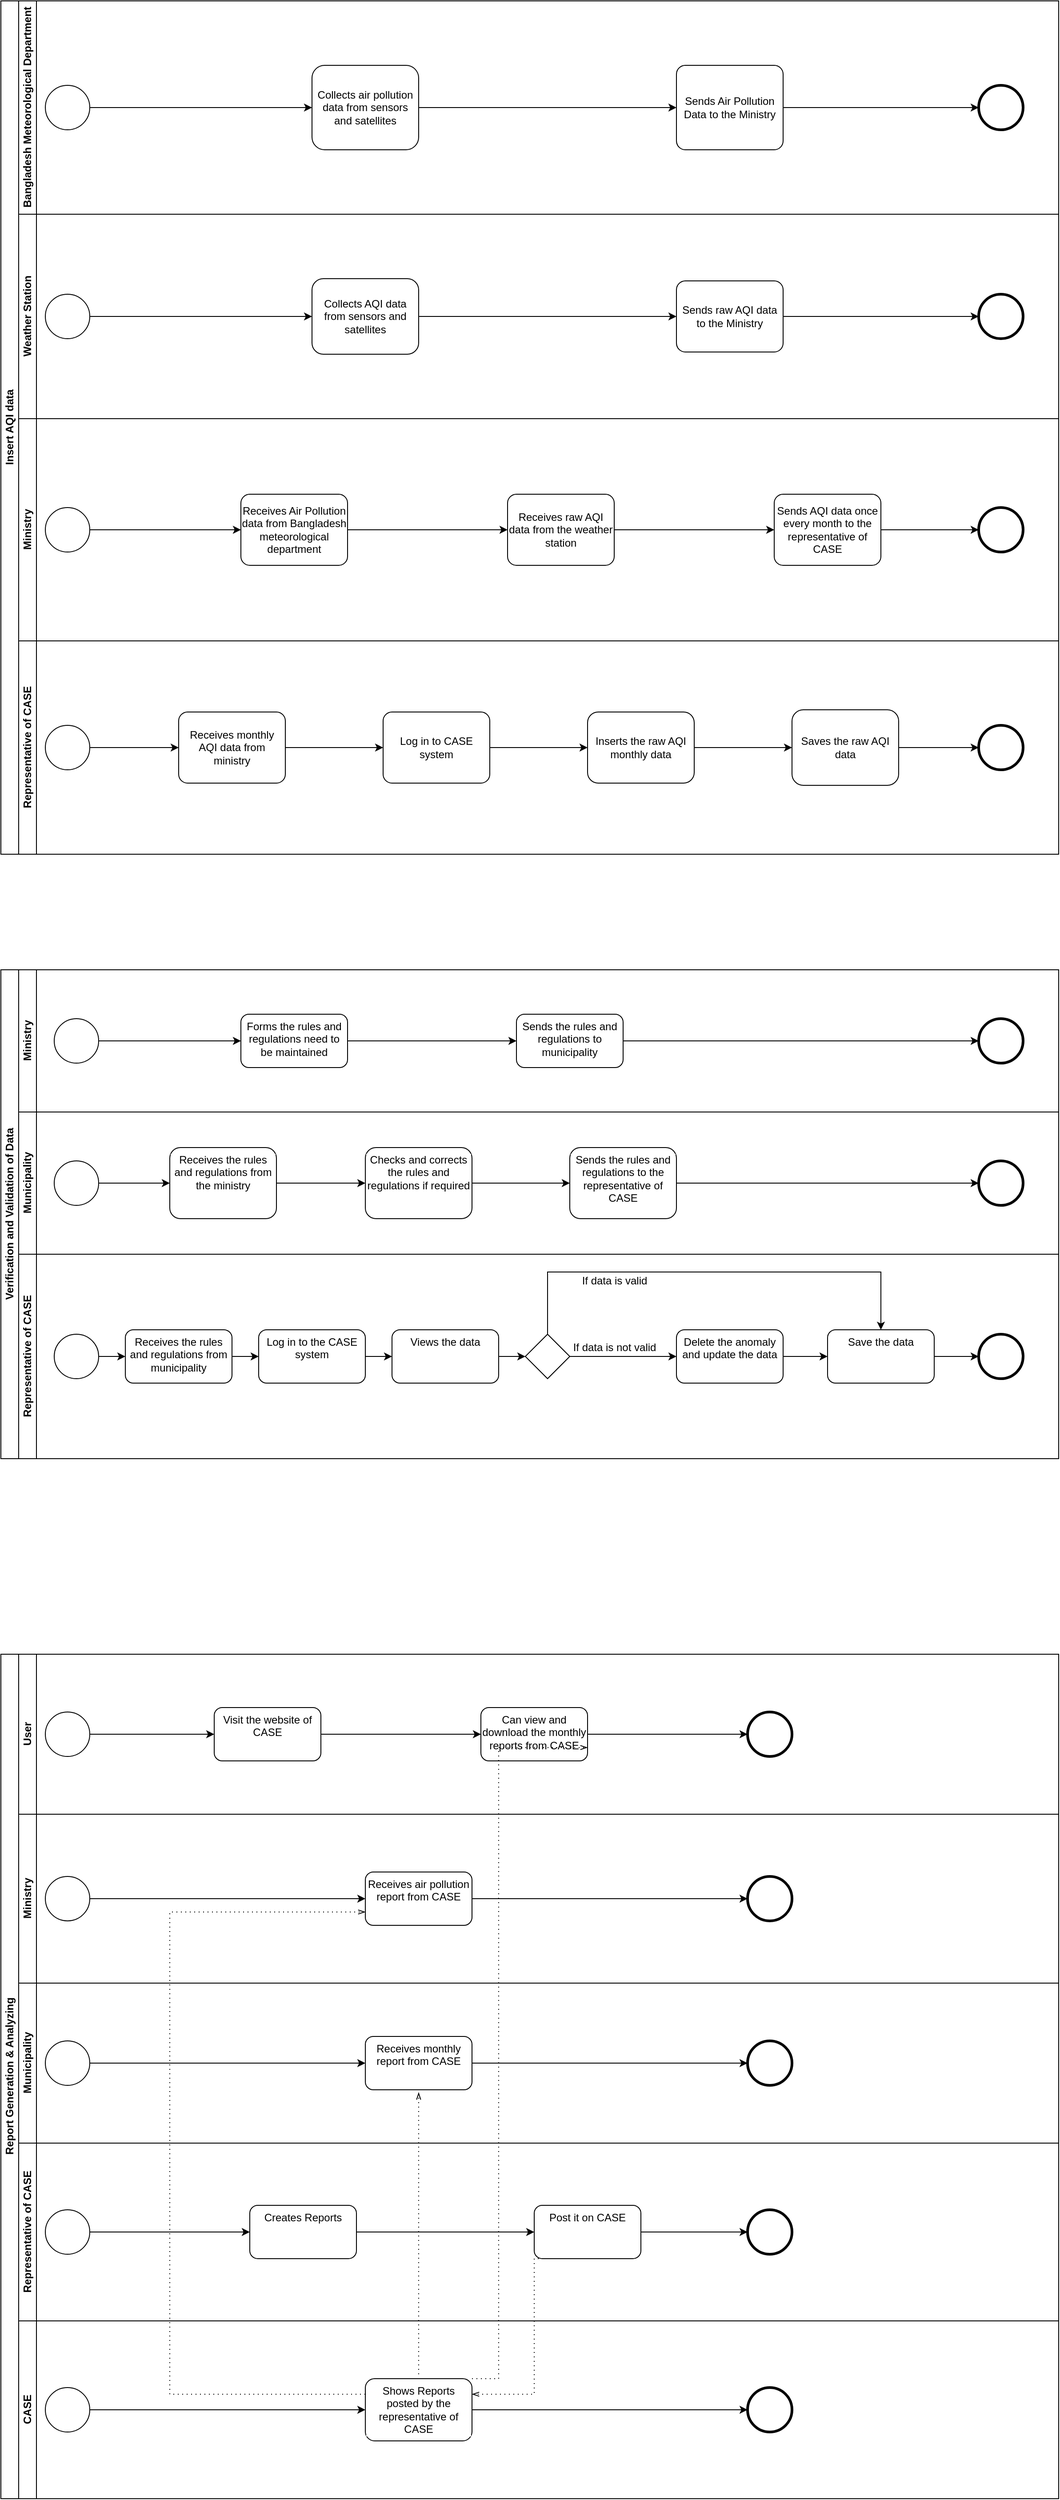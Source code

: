 <mxfile version="20.2.0" type="github">
  <diagram id="Bta4W7-dgrA3sp41XD7f" name="Page-1">
    <mxGraphModel dx="1221" dy="1772" grid="1" gridSize="10" guides="1" tooltips="1" connect="1" arrows="1" fold="1" page="1" pageScale="1" pageWidth="850" pageHeight="1100" math="0" shadow="0">
      <root>
        <mxCell id="0" />
        <mxCell id="1" parent="0" />
        <mxCell id="YjRkIidzmu9C3SZWxRxo-3" value="Insert AQI data&lt;br&gt;" style="swimlane;html=1;childLayout=stackLayout;resizeParent=1;resizeParentMax=0;horizontal=0;startSize=20;horizontalStack=0;" parent="1" vertex="1">
          <mxGeometry x="90" y="-1040" width="1190" height="960" as="geometry" />
        </mxCell>
        <mxCell id="YjRkIidzmu9C3SZWxRxo-14" value="Bangladesh Meteorological Department&lt;br&gt;" style="swimlane;html=1;startSize=20;horizontal=0;" parent="YjRkIidzmu9C3SZWxRxo-3" vertex="1">
          <mxGeometry x="20" width="1170" height="240" as="geometry" />
        </mxCell>
        <mxCell id="YZFd6w_Mn8chgRQiEdNk-71" value="" style="edgeStyle=orthogonalEdgeStyle;rounded=0;orthogonalLoop=1;jettySize=auto;html=1;" edge="1" parent="YjRkIidzmu9C3SZWxRxo-14" source="YjRkIidzmu9C3SZWxRxo-16" target="YZFd6w_Mn8chgRQiEdNk-70">
          <mxGeometry relative="1" as="geometry" />
        </mxCell>
        <mxCell id="YjRkIidzmu9C3SZWxRxo-16" value="" style="points=[[0.145,0.145,0],[0.5,0,0],[0.855,0.145,0],[1,0.5,0],[0.855,0.855,0],[0.5,1,0],[0.145,0.855,0],[0,0.5,0]];shape=mxgraph.bpmn.event;html=1;verticalLabelPosition=bottom;labelBackgroundColor=#ffffff;verticalAlign=top;align=center;perimeter=ellipsePerimeter;outlineConnect=0;aspect=fixed;outline=standard;symbol=general;" parent="YjRkIidzmu9C3SZWxRxo-14" vertex="1">
          <mxGeometry x="30" y="95" width="50" height="50" as="geometry" />
        </mxCell>
        <mxCell id="YjRkIidzmu9C3SZWxRxo-43" value="" style="edgeStyle=orthogonalEdgeStyle;rounded=0;orthogonalLoop=1;jettySize=auto;html=1;" parent="YjRkIidzmu9C3SZWxRxo-14" source="YjRkIidzmu9C3SZWxRxo-21" target="YjRkIidzmu9C3SZWxRxo-38" edge="1">
          <mxGeometry relative="1" as="geometry" />
        </mxCell>
        <mxCell id="YjRkIidzmu9C3SZWxRxo-21" value="Sends Air Pollution Data to the Ministry" style="points=[[0.25,0,0],[0.5,0,0],[0.75,0,0],[1,0.25,0],[1,0.5,0],[1,0.75,0],[0.75,1,0],[0.5,1,0],[0.25,1,0],[0,0.75,0],[0,0.5,0],[0,0.25,0]];shape=mxgraph.bpmn.task;whiteSpace=wrap;rectStyle=rounded;size=10;taskMarker=abstract;" parent="YjRkIidzmu9C3SZWxRxo-14" vertex="1">
          <mxGeometry x="740" y="72.5" width="120" height="95" as="geometry" />
        </mxCell>
        <mxCell id="YjRkIidzmu9C3SZWxRxo-38" value="" style="points=[[0.145,0.145,0],[0.5,0,0],[0.855,0.145,0],[1,0.5,0],[0.855,0.855,0],[0.5,1,0],[0.145,0.855,0],[0,0.5,0]];shape=mxgraph.bpmn.event;html=1;verticalLabelPosition=bottom;labelBackgroundColor=#ffffff;verticalAlign=top;align=center;perimeter=ellipsePerimeter;outlineConnect=0;aspect=fixed;outline=end;symbol=terminate2;" parent="YjRkIidzmu9C3SZWxRxo-14" vertex="1">
          <mxGeometry x="1080" y="95" width="50" height="50" as="geometry" />
        </mxCell>
        <mxCell id="YZFd6w_Mn8chgRQiEdNk-72" value="" style="edgeStyle=orthogonalEdgeStyle;rounded=0;orthogonalLoop=1;jettySize=auto;html=1;" edge="1" parent="YjRkIidzmu9C3SZWxRxo-14" source="YZFd6w_Mn8chgRQiEdNk-70" target="YjRkIidzmu9C3SZWxRxo-21">
          <mxGeometry relative="1" as="geometry" />
        </mxCell>
        <mxCell id="YZFd6w_Mn8chgRQiEdNk-70" value="Collects air pollution data from sensors and satellites" style="rounded=1;whiteSpace=wrap;html=1;" vertex="1" parent="YjRkIidzmu9C3SZWxRxo-14">
          <mxGeometry x="330" y="72.5" width="120" height="95" as="geometry" />
        </mxCell>
        <mxCell id="YjRkIidzmu9C3SZWxRxo-4" value="Weather Station" style="swimlane;html=1;startSize=20;horizontal=0;" parent="YjRkIidzmu9C3SZWxRxo-3" vertex="1">
          <mxGeometry x="20" y="240" width="1170" height="230" as="geometry" />
        </mxCell>
        <mxCell id="YZFd6w_Mn8chgRQiEdNk-75" value="" style="edgeStyle=orthogonalEdgeStyle;rounded=0;orthogonalLoop=1;jettySize=auto;html=1;" edge="1" parent="YjRkIidzmu9C3SZWxRxo-4" source="YjRkIidzmu9C3SZWxRxo-17" target="YZFd6w_Mn8chgRQiEdNk-73">
          <mxGeometry relative="1" as="geometry" />
        </mxCell>
        <mxCell id="YjRkIidzmu9C3SZWxRxo-17" value="" style="points=[[0.145,0.145,0],[0.5,0,0],[0.855,0.145,0],[1,0.5,0],[0.855,0.855,0],[0.5,1,0],[0.145,0.855,0],[0,0.5,0]];shape=mxgraph.bpmn.event;html=1;verticalLabelPosition=bottom;labelBackgroundColor=#ffffff;verticalAlign=top;align=center;perimeter=ellipsePerimeter;outlineConnect=0;aspect=fixed;outline=standard;symbol=general;" parent="YjRkIidzmu9C3SZWxRxo-4" vertex="1">
          <mxGeometry x="30" y="90" width="50" height="50" as="geometry" />
        </mxCell>
        <mxCell id="YjRkIidzmu9C3SZWxRxo-44" value="" style="edgeStyle=orthogonalEdgeStyle;rounded=0;orthogonalLoop=1;jettySize=auto;html=1;" parent="YjRkIidzmu9C3SZWxRxo-4" source="YjRkIidzmu9C3SZWxRxo-20" target="YjRkIidzmu9C3SZWxRxo-37" edge="1">
          <mxGeometry relative="1" as="geometry" />
        </mxCell>
        <mxCell id="YjRkIidzmu9C3SZWxRxo-20" value="Sends raw AQI data to the Ministry" style="points=[[0.25,0,0],[0.5,0,0],[0.75,0,0],[1,0.25,0],[1,0.5,0],[1,0.75,0],[0.75,1,0],[0.5,1,0],[0.25,1,0],[0,0.75,0],[0,0.5,0],[0,0.25,0]];shape=mxgraph.bpmn.task;whiteSpace=wrap;rectStyle=rounded;size=10;taskMarker=abstract;" parent="YjRkIidzmu9C3SZWxRxo-4" vertex="1">
          <mxGeometry x="740" y="75" width="120" height="80" as="geometry" />
        </mxCell>
        <mxCell id="YjRkIidzmu9C3SZWxRxo-37" value="" style="points=[[0.145,0.145,0],[0.5,0,0],[0.855,0.145,0],[1,0.5,0],[0.855,0.855,0],[0.5,1,0],[0.145,0.855,0],[0,0.5,0]];shape=mxgraph.bpmn.event;html=1;verticalLabelPosition=bottom;labelBackgroundColor=#ffffff;verticalAlign=top;align=center;perimeter=ellipsePerimeter;outlineConnect=0;aspect=fixed;outline=end;symbol=terminate2;" parent="YjRkIidzmu9C3SZWxRxo-4" vertex="1">
          <mxGeometry x="1080" y="90" width="50" height="50" as="geometry" />
        </mxCell>
        <mxCell id="YZFd6w_Mn8chgRQiEdNk-74" value="" style="edgeStyle=orthogonalEdgeStyle;rounded=0;orthogonalLoop=1;jettySize=auto;html=1;" edge="1" parent="YjRkIidzmu9C3SZWxRxo-4" source="YZFd6w_Mn8chgRQiEdNk-73" target="YjRkIidzmu9C3SZWxRxo-20">
          <mxGeometry relative="1" as="geometry" />
        </mxCell>
        <mxCell id="YZFd6w_Mn8chgRQiEdNk-73" value="Collects AQI data from sensors and satellites" style="rounded=1;whiteSpace=wrap;html=1;" vertex="1" parent="YjRkIidzmu9C3SZWxRxo-4">
          <mxGeometry x="330" y="72.5" width="120" height="85" as="geometry" />
        </mxCell>
        <mxCell id="YjRkIidzmu9C3SZWxRxo-5" value="Ministry" style="swimlane;html=1;startSize=20;horizontal=0;" parent="YjRkIidzmu9C3SZWxRxo-3" vertex="1">
          <mxGeometry x="20" y="470" width="1170" height="250" as="geometry" />
        </mxCell>
        <mxCell id="YjRkIidzmu9C3SZWxRxo-30" value="" style="edgeStyle=orthogonalEdgeStyle;rounded=0;orthogonalLoop=1;jettySize=auto;html=1;" parent="YjRkIidzmu9C3SZWxRxo-5" source="YjRkIidzmu9C3SZWxRxo-18" target="YjRkIidzmu9C3SZWxRxo-22" edge="1">
          <mxGeometry relative="1" as="geometry" />
        </mxCell>
        <mxCell id="YjRkIidzmu9C3SZWxRxo-18" value="" style="points=[[0.145,0.145,0],[0.5,0,0],[0.855,0.145,0],[1,0.5,0],[0.855,0.855,0],[0.5,1,0],[0.145,0.855,0],[0,0.5,0]];shape=mxgraph.bpmn.event;html=1;verticalLabelPosition=bottom;labelBackgroundColor=#ffffff;verticalAlign=top;align=center;perimeter=ellipsePerimeter;outlineConnect=0;aspect=fixed;outline=standard;symbol=general;" parent="YjRkIidzmu9C3SZWxRxo-5" vertex="1">
          <mxGeometry x="30" y="100" width="50" height="50" as="geometry" />
        </mxCell>
        <mxCell id="YjRkIidzmu9C3SZWxRxo-28" value="" style="edgeStyle=orthogonalEdgeStyle;rounded=0;orthogonalLoop=1;jettySize=auto;html=1;" parent="YjRkIidzmu9C3SZWxRxo-5" source="YjRkIidzmu9C3SZWxRxo-22" target="YjRkIidzmu9C3SZWxRxo-23" edge="1">
          <mxGeometry relative="1" as="geometry" />
        </mxCell>
        <mxCell id="YjRkIidzmu9C3SZWxRxo-22" value="Receives Air Pollution data from Bangladesh meteorological department" style="points=[[0.25,0,0],[0.5,0,0],[0.75,0,0],[1,0.25,0],[1,0.5,0],[1,0.75,0],[0.75,1,0],[0.5,1,0],[0.25,1,0],[0,0.75,0],[0,0.5,0],[0,0.25,0]];shape=mxgraph.bpmn.task;whiteSpace=wrap;rectStyle=rounded;size=10;taskMarker=abstract;" parent="YjRkIidzmu9C3SZWxRxo-5" vertex="1">
          <mxGeometry x="250" y="85" width="120" height="80" as="geometry" />
        </mxCell>
        <mxCell id="YjRkIidzmu9C3SZWxRxo-29" value="" style="edgeStyle=orthogonalEdgeStyle;rounded=0;orthogonalLoop=1;jettySize=auto;html=1;" parent="YjRkIidzmu9C3SZWxRxo-5" source="YjRkIidzmu9C3SZWxRxo-23" target="YjRkIidzmu9C3SZWxRxo-24" edge="1">
          <mxGeometry relative="1" as="geometry" />
        </mxCell>
        <mxCell id="YjRkIidzmu9C3SZWxRxo-23" value="Receives raw AQI data from the weather station" style="points=[[0.25,0,0],[0.5,0,0],[0.75,0,0],[1,0.25,0],[1,0.5,0],[1,0.75,0],[0.75,1,0],[0.5,1,0],[0.25,1,0],[0,0.75,0],[0,0.5,0],[0,0.25,0]];shape=mxgraph.bpmn.task;whiteSpace=wrap;rectStyle=rounded;size=10;taskMarker=abstract;" parent="YjRkIidzmu9C3SZWxRxo-5" vertex="1">
          <mxGeometry x="550" y="85" width="120" height="80" as="geometry" />
        </mxCell>
        <mxCell id="YjRkIidzmu9C3SZWxRxo-45" value="" style="edgeStyle=orthogonalEdgeStyle;rounded=0;orthogonalLoop=1;jettySize=auto;html=1;" parent="YjRkIidzmu9C3SZWxRxo-5" source="YjRkIidzmu9C3SZWxRxo-24" target="YjRkIidzmu9C3SZWxRxo-36" edge="1">
          <mxGeometry relative="1" as="geometry" />
        </mxCell>
        <mxCell id="YjRkIidzmu9C3SZWxRxo-24" value="Sends AQI data once every month to the representative of CASE" style="points=[[0.25,0,0],[0.5,0,0],[0.75,0,0],[1,0.25,0],[1,0.5,0],[1,0.75,0],[0.75,1,0],[0.5,1,0],[0.25,1,0],[0,0.75,0],[0,0.5,0],[0,0.25,0]];shape=mxgraph.bpmn.task;whiteSpace=wrap;rectStyle=rounded;size=10;taskMarker=abstract;" parent="YjRkIidzmu9C3SZWxRxo-5" vertex="1">
          <mxGeometry x="850" y="85" width="120" height="80" as="geometry" />
        </mxCell>
        <mxCell id="YjRkIidzmu9C3SZWxRxo-36" value="" style="points=[[0.145,0.145,0],[0.5,0,0],[0.855,0.145,0],[1,0.5,0],[0.855,0.855,0],[0.5,1,0],[0.145,0.855,0],[0,0.5,0]];shape=mxgraph.bpmn.event;html=1;verticalLabelPosition=bottom;labelBackgroundColor=#ffffff;verticalAlign=top;align=center;perimeter=ellipsePerimeter;outlineConnect=0;aspect=fixed;outline=end;symbol=terminate2;" parent="YjRkIidzmu9C3SZWxRxo-5" vertex="1">
          <mxGeometry x="1080" y="100" width="50" height="50" as="geometry" />
        </mxCell>
        <mxCell id="YjRkIidzmu9C3SZWxRxo-6" value="Representative of CASE" style="swimlane;html=1;startSize=20;horizontal=0;" parent="YjRkIidzmu9C3SZWxRxo-3" vertex="1">
          <mxGeometry x="20" y="720" width="1170" height="240" as="geometry">
            <mxRectangle x="20" y="240" width="460" height="30" as="alternateBounds" />
          </mxGeometry>
        </mxCell>
        <mxCell id="YjRkIidzmu9C3SZWxRxo-31" value="" style="edgeStyle=orthogonalEdgeStyle;rounded=0;orthogonalLoop=1;jettySize=auto;html=1;" parent="YjRkIidzmu9C3SZWxRxo-6" source="YjRkIidzmu9C3SZWxRxo-19" target="YjRkIidzmu9C3SZWxRxo-25" edge="1">
          <mxGeometry relative="1" as="geometry" />
        </mxCell>
        <mxCell id="YjRkIidzmu9C3SZWxRxo-19" value="" style="points=[[0.145,0.145,0],[0.5,0,0],[0.855,0.145,0],[1,0.5,0],[0.855,0.855,0],[0.5,1,0],[0.145,0.855,0],[0,0.5,0]];shape=mxgraph.bpmn.event;html=1;verticalLabelPosition=bottom;labelBackgroundColor=#ffffff;verticalAlign=top;align=center;perimeter=ellipsePerimeter;outlineConnect=0;aspect=fixed;outline=standard;symbol=general;" parent="YjRkIidzmu9C3SZWxRxo-6" vertex="1">
          <mxGeometry x="30" y="95" width="50" height="50" as="geometry" />
        </mxCell>
        <mxCell id="YjRkIidzmu9C3SZWxRxo-25" value="Receives monthly AQI data from ministry" style="points=[[0.25,0,0],[0.5,0,0],[0.75,0,0],[1,0.25,0],[1,0.5,0],[1,0.75,0],[0.75,1,0],[0.5,1,0],[0.25,1,0],[0,0.75,0],[0,0.5,0],[0,0.25,0]];shape=mxgraph.bpmn.task;whiteSpace=wrap;rectStyle=rounded;size=10;taskMarker=abstract;" parent="YjRkIidzmu9C3SZWxRxo-6" vertex="1">
          <mxGeometry x="180" y="80" width="120" height="80" as="geometry" />
        </mxCell>
        <mxCell id="YjRkIidzmu9C3SZWxRxo-34" value="" style="points=[[0.145,0.145,0],[0.5,0,0],[0.855,0.145,0],[1,0.5,0],[0.855,0.855,0],[0.5,1,0],[0.145,0.855,0],[0,0.5,0]];shape=mxgraph.bpmn.event;html=1;verticalLabelPosition=bottom;labelBackgroundColor=#ffffff;verticalAlign=top;align=center;perimeter=ellipsePerimeter;outlineConnect=0;aspect=fixed;outline=end;symbol=terminate2;" parent="YjRkIidzmu9C3SZWxRxo-6" vertex="1">
          <mxGeometry x="1080" y="95" width="50" height="50" as="geometry" />
        </mxCell>
        <mxCell id="YZFd6w_Mn8chgRQiEdNk-8" value="" style="edgeStyle=orthogonalEdgeStyle;rounded=0;orthogonalLoop=1;jettySize=auto;html=1;" edge="1" parent="YjRkIidzmu9C3SZWxRxo-6" source="YjRkIidzmu9C3SZWxRxo-26" target="YZFd6w_Mn8chgRQiEdNk-7">
          <mxGeometry relative="1" as="geometry" />
        </mxCell>
        <mxCell id="YjRkIidzmu9C3SZWxRxo-26" value="Log in to CASE system" style="points=[[0.25,0,0],[0.5,0,0],[0.75,0,0],[1,0.25,0],[1,0.5,0],[1,0.75,0],[0.75,1,0],[0.5,1,0],[0.25,1,0],[0,0.75,0],[0,0.5,0],[0,0.25,0]];shape=mxgraph.bpmn.task;whiteSpace=wrap;rectStyle=rounded;size=10;taskMarker=abstract;" parent="YjRkIidzmu9C3SZWxRxo-6" vertex="1">
          <mxGeometry x="410" y="80" width="120" height="80" as="geometry" />
        </mxCell>
        <mxCell id="YjRkIidzmu9C3SZWxRxo-27" value="" style="edgeStyle=orthogonalEdgeStyle;rounded=0;orthogonalLoop=1;jettySize=auto;html=1;" parent="YjRkIidzmu9C3SZWxRxo-6" source="YjRkIidzmu9C3SZWxRxo-25" target="YjRkIidzmu9C3SZWxRxo-26" edge="1">
          <mxGeometry relative="1" as="geometry" />
        </mxCell>
        <mxCell id="YZFd6w_Mn8chgRQiEdNk-7" value="Inserts the raw AQI monthly data" style="rounded=1;whiteSpace=wrap;html=1;" vertex="1" parent="YjRkIidzmu9C3SZWxRxo-6">
          <mxGeometry x="640" y="80" width="120" height="80" as="geometry" />
        </mxCell>
        <mxCell id="YZFd6w_Mn8chgRQiEdNk-10" value="Saves the raw AQI data" style="whiteSpace=wrap;html=1;rounded=1;" vertex="1" parent="YjRkIidzmu9C3SZWxRxo-6">
          <mxGeometry x="870" y="77.5" width="120" height="85" as="geometry" />
        </mxCell>
        <mxCell id="YZFd6w_Mn8chgRQiEdNk-11" value="" style="edgeStyle=orthogonalEdgeStyle;rounded=0;orthogonalLoop=1;jettySize=auto;html=1;" edge="1" parent="YjRkIidzmu9C3SZWxRxo-6" source="YZFd6w_Mn8chgRQiEdNk-7" target="YZFd6w_Mn8chgRQiEdNk-10">
          <mxGeometry relative="1" as="geometry" />
        </mxCell>
        <mxCell id="YZFd6w_Mn8chgRQiEdNk-12" value="" style="edgeStyle=orthogonalEdgeStyle;rounded=0;orthogonalLoop=1;jettySize=auto;html=1;" edge="1" parent="YjRkIidzmu9C3SZWxRxo-6" source="YZFd6w_Mn8chgRQiEdNk-10" target="YjRkIidzmu9C3SZWxRxo-34">
          <mxGeometry relative="1" as="geometry" />
        </mxCell>
        <mxCell id="YjRkIidzmu9C3SZWxRxo-57" value="Report Generation &amp;amp; Analyzing&lt;br&gt;" style="swimlane;html=1;childLayout=stackLayout;resizeParent=1;resizeParentMax=0;horizontal=0;startSize=20;horizontalStack=0;" parent="1" vertex="1">
          <mxGeometry x="90" y="820" width="1190" height="950" as="geometry" />
        </mxCell>
        <mxCell id="YjRkIidzmu9C3SZWxRxo-61" value="User" style="swimlane;html=1;startSize=20;horizontal=0;" parent="YjRkIidzmu9C3SZWxRxo-57" vertex="1">
          <mxGeometry x="20" width="1170" height="180" as="geometry" />
        </mxCell>
        <mxCell id="YZFd6w_Mn8chgRQiEdNk-60" value="" style="edgeStyle=orthogonalEdgeStyle;rounded=0;orthogonalLoop=1;jettySize=auto;html=1;" edge="1" parent="YjRkIidzmu9C3SZWxRxo-61" source="YjRkIidzmu9C3SZWxRxo-67" target="YZFd6w_Mn8chgRQiEdNk-59">
          <mxGeometry relative="1" as="geometry" />
        </mxCell>
        <mxCell id="YjRkIidzmu9C3SZWxRxo-67" value="" style="points=[[0.145,0.145,0],[0.5,0,0],[0.855,0.145,0],[1,0.5,0],[0.855,0.855,0],[0.5,1,0],[0.145,0.855,0],[0,0.5,0]];shape=mxgraph.bpmn.event;html=1;verticalLabelPosition=bottom;labelBackgroundColor=#ffffff;verticalAlign=top;align=center;perimeter=ellipsePerimeter;outlineConnect=0;aspect=fixed;outline=standard;symbol=general;" parent="YjRkIidzmu9C3SZWxRxo-61" vertex="1">
          <mxGeometry x="30" y="65" width="50" height="50" as="geometry" />
        </mxCell>
        <mxCell id="YjRkIidzmu9C3SZWxRxo-85" value="" style="edgeStyle=orthogonalEdgeStyle;rounded=0;orthogonalLoop=1;jettySize=auto;html=1;" parent="YjRkIidzmu9C3SZWxRxo-61" source="YjRkIidzmu9C3SZWxRxo-82" target="YjRkIidzmu9C3SZWxRxo-84" edge="1">
          <mxGeometry relative="1" as="geometry" />
        </mxCell>
        <mxCell id="YjRkIidzmu9C3SZWxRxo-82" value="Can view and download the monthly reports from CASE" style="rounded=1;whiteSpace=wrap;html=1;verticalAlign=top;labelBackgroundColor=#ffffff;" parent="YjRkIidzmu9C3SZWxRxo-61" vertex="1">
          <mxGeometry x="520" y="60" width="120" height="60" as="geometry" />
        </mxCell>
        <mxCell id="YjRkIidzmu9C3SZWxRxo-84" value="" style="points=[[0.145,0.145,0],[0.5,0,0],[0.855,0.145,0],[1,0.5,0],[0.855,0.855,0],[0.5,1,0],[0.145,0.855,0],[0,0.5,0]];shape=mxgraph.bpmn.event;html=1;verticalLabelPosition=bottom;labelBackgroundColor=#ffffff;verticalAlign=top;align=center;perimeter=ellipsePerimeter;outlineConnect=0;aspect=fixed;outline=end;symbol=terminate2;" parent="YjRkIidzmu9C3SZWxRxo-61" vertex="1">
          <mxGeometry x="820" y="65" width="50" height="50" as="geometry" />
        </mxCell>
        <mxCell id="YZFd6w_Mn8chgRQiEdNk-63" value="" style="edgeStyle=orthogonalEdgeStyle;rounded=0;orthogonalLoop=1;jettySize=auto;html=1;" edge="1" parent="YjRkIidzmu9C3SZWxRxo-61" source="YZFd6w_Mn8chgRQiEdNk-59" target="YjRkIidzmu9C3SZWxRxo-82">
          <mxGeometry relative="1" as="geometry" />
        </mxCell>
        <mxCell id="YZFd6w_Mn8chgRQiEdNk-59" value="Visit the website of CASE" style="rounded=1;whiteSpace=wrap;html=1;verticalAlign=top;labelBackgroundColor=#ffffff;" vertex="1" parent="YjRkIidzmu9C3SZWxRxo-61">
          <mxGeometry x="220" y="60" width="120" height="60" as="geometry" />
        </mxCell>
        <mxCell id="YjRkIidzmu9C3SZWxRxo-62" value="Ministry" style="swimlane;html=1;startSize=20;horizontal=0;" parent="YjRkIidzmu9C3SZWxRxo-57" vertex="1">
          <mxGeometry x="20" y="180" width="1170" height="190" as="geometry" />
        </mxCell>
        <mxCell id="YjRkIidzmu9C3SZWxRxo-79" value="" style="edgeStyle=orthogonalEdgeStyle;rounded=0;orthogonalLoop=1;jettySize=auto;html=1;" parent="YjRkIidzmu9C3SZWxRxo-62" source="YjRkIidzmu9C3SZWxRxo-66" target="YjRkIidzmu9C3SZWxRxo-78" edge="1">
          <mxGeometry relative="1" as="geometry" />
        </mxCell>
        <mxCell id="YjRkIidzmu9C3SZWxRxo-66" value="" style="points=[[0.145,0.145,0],[0.5,0,0],[0.855,0.145,0],[1,0.5,0],[0.855,0.855,0],[0.5,1,0],[0.145,0.855,0],[0,0.5,0]];shape=mxgraph.bpmn.event;html=1;verticalLabelPosition=bottom;labelBackgroundColor=#ffffff;verticalAlign=top;align=center;perimeter=ellipsePerimeter;outlineConnect=0;aspect=fixed;outline=standard;symbol=general;" parent="YjRkIidzmu9C3SZWxRxo-62" vertex="1">
          <mxGeometry x="30" y="70" width="50" height="50" as="geometry" />
        </mxCell>
        <mxCell id="YjRkIidzmu9C3SZWxRxo-81" value="" style="edgeStyle=orthogonalEdgeStyle;rounded=0;orthogonalLoop=1;jettySize=auto;html=1;" parent="YjRkIidzmu9C3SZWxRxo-62" source="YjRkIidzmu9C3SZWxRxo-78" target="YjRkIidzmu9C3SZWxRxo-80" edge="1">
          <mxGeometry relative="1" as="geometry" />
        </mxCell>
        <mxCell id="YjRkIidzmu9C3SZWxRxo-78" value="Receives air pollution report from CASE" style="rounded=1;whiteSpace=wrap;html=1;verticalAlign=top;labelBackgroundColor=#ffffff;" parent="YjRkIidzmu9C3SZWxRxo-62" vertex="1">
          <mxGeometry x="390" y="65" width="120" height="60" as="geometry" />
        </mxCell>
        <mxCell id="YjRkIidzmu9C3SZWxRxo-80" value="" style="points=[[0.145,0.145,0],[0.5,0,0],[0.855,0.145,0],[1,0.5,0],[0.855,0.855,0],[0.5,1,0],[0.145,0.855,0],[0,0.5,0]];shape=mxgraph.bpmn.event;html=1;verticalLabelPosition=bottom;labelBackgroundColor=#ffffff;verticalAlign=top;align=center;perimeter=ellipsePerimeter;outlineConnect=0;aspect=fixed;outline=end;symbol=terminate2;" parent="YjRkIidzmu9C3SZWxRxo-62" vertex="1">
          <mxGeometry x="820" y="70" width="50" height="50" as="geometry" />
        </mxCell>
        <mxCell id="YjRkIidzmu9C3SZWxRxo-58" value="Municipality" style="swimlane;html=1;startSize=20;horizontal=0;" parent="YjRkIidzmu9C3SZWxRxo-57" vertex="1">
          <mxGeometry x="20" y="370" width="1170" height="180" as="geometry" />
        </mxCell>
        <mxCell id="YjRkIidzmu9C3SZWxRxo-75" value="" style="edgeStyle=orthogonalEdgeStyle;rounded=0;orthogonalLoop=1;jettySize=auto;html=1;" parent="YjRkIidzmu9C3SZWxRxo-58" source="YjRkIidzmu9C3SZWxRxo-64" target="YjRkIidzmu9C3SZWxRxo-74" edge="1">
          <mxGeometry relative="1" as="geometry" />
        </mxCell>
        <mxCell id="YjRkIidzmu9C3SZWxRxo-64" value="" style="points=[[0.145,0.145,0],[0.5,0,0],[0.855,0.145,0],[1,0.5,0],[0.855,0.855,0],[0.5,1,0],[0.145,0.855,0],[0,0.5,0]];shape=mxgraph.bpmn.event;html=1;verticalLabelPosition=bottom;labelBackgroundColor=#ffffff;verticalAlign=top;align=center;perimeter=ellipsePerimeter;outlineConnect=0;aspect=fixed;outline=standard;symbol=general;" parent="YjRkIidzmu9C3SZWxRxo-58" vertex="1">
          <mxGeometry x="30" y="65" width="50" height="50" as="geometry" />
        </mxCell>
        <mxCell id="YjRkIidzmu9C3SZWxRxo-77" value="" style="edgeStyle=orthogonalEdgeStyle;rounded=0;orthogonalLoop=1;jettySize=auto;html=1;" parent="YjRkIidzmu9C3SZWxRxo-58" source="YjRkIidzmu9C3SZWxRxo-74" target="YjRkIidzmu9C3SZWxRxo-76" edge="1">
          <mxGeometry relative="1" as="geometry" />
        </mxCell>
        <mxCell id="YjRkIidzmu9C3SZWxRxo-74" value="Receives monthly report from CASE" style="rounded=1;whiteSpace=wrap;html=1;verticalAlign=top;labelBackgroundColor=#ffffff;" parent="YjRkIidzmu9C3SZWxRxo-58" vertex="1">
          <mxGeometry x="390" y="60" width="120" height="60" as="geometry" />
        </mxCell>
        <mxCell id="YjRkIidzmu9C3SZWxRxo-76" value="" style="points=[[0.145,0.145,0],[0.5,0,0],[0.855,0.145,0],[1,0.5,0],[0.855,0.855,0],[0.5,1,0],[0.145,0.855,0],[0,0.5,0]];shape=mxgraph.bpmn.event;html=1;verticalLabelPosition=bottom;labelBackgroundColor=#ffffff;verticalAlign=top;align=center;perimeter=ellipsePerimeter;outlineConnect=0;aspect=fixed;outline=end;symbol=terminate2;" parent="YjRkIidzmu9C3SZWxRxo-58" vertex="1">
          <mxGeometry x="820" y="65" width="50" height="50" as="geometry" />
        </mxCell>
        <mxCell id="YjRkIidzmu9C3SZWxRxo-59" value="Representative of CASE" style="swimlane;html=1;startSize=20;horizontal=0;" parent="YjRkIidzmu9C3SZWxRxo-57" vertex="1">
          <mxGeometry x="20" y="550" width="1170" height="200" as="geometry" />
        </mxCell>
        <mxCell id="YjRkIidzmu9C3SZWxRxo-69" value="" style="edgeStyle=orthogonalEdgeStyle;rounded=0;orthogonalLoop=1;jettySize=auto;html=1;" parent="YjRkIidzmu9C3SZWxRxo-59" source="YjRkIidzmu9C3SZWxRxo-63" target="YjRkIidzmu9C3SZWxRxo-68" edge="1">
          <mxGeometry relative="1" as="geometry" />
        </mxCell>
        <mxCell id="YjRkIidzmu9C3SZWxRxo-63" value="" style="points=[[0.145,0.145,0],[0.5,0,0],[0.855,0.145,0],[1,0.5,0],[0.855,0.855,0],[0.5,1,0],[0.145,0.855,0],[0,0.5,0]];shape=mxgraph.bpmn.event;html=1;verticalLabelPosition=bottom;labelBackgroundColor=#ffffff;verticalAlign=top;align=center;perimeter=ellipsePerimeter;outlineConnect=0;aspect=fixed;outline=standard;symbol=general;" parent="YjRkIidzmu9C3SZWxRxo-59" vertex="1">
          <mxGeometry x="30" y="75" width="50" height="50" as="geometry" />
        </mxCell>
        <mxCell id="YjRkIidzmu9C3SZWxRxo-71" value="" style="edgeStyle=orthogonalEdgeStyle;rounded=0;orthogonalLoop=1;jettySize=auto;html=1;" parent="YjRkIidzmu9C3SZWxRxo-59" source="YjRkIidzmu9C3SZWxRxo-68" target="YjRkIidzmu9C3SZWxRxo-70" edge="1">
          <mxGeometry relative="1" as="geometry" />
        </mxCell>
        <mxCell id="YjRkIidzmu9C3SZWxRxo-68" value="Creates Reports" style="rounded=1;whiteSpace=wrap;html=1;verticalAlign=top;labelBackgroundColor=#ffffff;" parent="YjRkIidzmu9C3SZWxRxo-59" vertex="1">
          <mxGeometry x="260" y="70" width="120" height="60" as="geometry" />
        </mxCell>
        <mxCell id="YjRkIidzmu9C3SZWxRxo-73" value="" style="edgeStyle=orthogonalEdgeStyle;rounded=0;orthogonalLoop=1;jettySize=auto;html=1;" parent="YjRkIidzmu9C3SZWxRxo-59" source="YjRkIidzmu9C3SZWxRxo-70" target="YjRkIidzmu9C3SZWxRxo-72" edge="1">
          <mxGeometry relative="1" as="geometry" />
        </mxCell>
        <mxCell id="YjRkIidzmu9C3SZWxRxo-70" value="Post it on CASE" style="rounded=1;whiteSpace=wrap;html=1;verticalAlign=top;labelBackgroundColor=#ffffff;" parent="YjRkIidzmu9C3SZWxRxo-59" vertex="1">
          <mxGeometry x="580" y="70" width="120" height="60" as="geometry" />
        </mxCell>
        <mxCell id="YjRkIidzmu9C3SZWxRxo-72" value="" style="points=[[0.145,0.145,0],[0.5,0,0],[0.855,0.145,0],[1,0.5,0],[0.855,0.855,0],[0.5,1,0],[0.145,0.855,0],[0,0.5,0]];shape=mxgraph.bpmn.event;html=1;verticalLabelPosition=bottom;labelBackgroundColor=#ffffff;verticalAlign=top;align=center;perimeter=ellipsePerimeter;outlineConnect=0;aspect=fixed;outline=end;symbol=terminate2;" parent="YjRkIidzmu9C3SZWxRxo-59" vertex="1">
          <mxGeometry x="820" y="75" width="50" height="50" as="geometry" />
        </mxCell>
        <mxCell id="YjRkIidzmu9C3SZWxRxo-91" value="" style="edgeStyle=elbowEdgeStyle;fontSize=12;html=1;endFill=0;startFill=0;endSize=6;startSize=6;dashed=1;dashPattern=1 4;endArrow=openThin;startArrow=none;rounded=0;" parent="YjRkIidzmu9C3SZWxRxo-59" edge="1">
          <mxGeometry width="160" relative="1" as="geometry">
            <mxPoint x="450" y="260" as="sourcePoint" />
            <mxPoint x="450" y="-57" as="targetPoint" />
            <Array as="points">
              <mxPoint x="450" y="30" />
            </Array>
          </mxGeometry>
        </mxCell>
        <mxCell id="YjRkIidzmu9C3SZWxRxo-60" value="CASE" style="swimlane;html=1;startSize=20;horizontal=0;" parent="YjRkIidzmu9C3SZWxRxo-57" vertex="1">
          <mxGeometry x="20" y="750" width="1170" height="200" as="geometry" />
        </mxCell>
        <mxCell id="YjRkIidzmu9C3SZWxRxo-87" value="" style="edgeStyle=orthogonalEdgeStyle;rounded=0;orthogonalLoop=1;jettySize=auto;html=1;" parent="YjRkIidzmu9C3SZWxRxo-60" source="YjRkIidzmu9C3SZWxRxo-65" target="YjRkIidzmu9C3SZWxRxo-86" edge="1">
          <mxGeometry relative="1" as="geometry" />
        </mxCell>
        <mxCell id="YjRkIidzmu9C3SZWxRxo-65" value="" style="points=[[0.145,0.145,0],[0.5,0,0],[0.855,0.145,0],[1,0.5,0],[0.855,0.855,0],[0.5,1,0],[0.145,0.855,0],[0,0.5,0]];shape=mxgraph.bpmn.event;html=1;verticalLabelPosition=bottom;labelBackgroundColor=#ffffff;verticalAlign=top;align=center;perimeter=ellipsePerimeter;outlineConnect=0;aspect=fixed;outline=standard;symbol=general;" parent="YjRkIidzmu9C3SZWxRxo-60" vertex="1">
          <mxGeometry x="30" y="75" width="50" height="50" as="geometry" />
        </mxCell>
        <mxCell id="YjRkIidzmu9C3SZWxRxo-89" value="" style="edgeStyle=orthogonalEdgeStyle;rounded=0;orthogonalLoop=1;jettySize=auto;html=1;" parent="YjRkIidzmu9C3SZWxRxo-60" source="YjRkIidzmu9C3SZWxRxo-86" target="YjRkIidzmu9C3SZWxRxo-88" edge="1">
          <mxGeometry relative="1" as="geometry" />
        </mxCell>
        <mxCell id="YjRkIidzmu9C3SZWxRxo-86" value="Shows Reports posted by the representative of CASE" style="rounded=1;whiteSpace=wrap;html=1;verticalAlign=top;labelBackgroundColor=#ffffff;" parent="YjRkIidzmu9C3SZWxRxo-60" vertex="1">
          <mxGeometry x="390" y="65" width="120" height="70" as="geometry" />
        </mxCell>
        <mxCell id="YjRkIidzmu9C3SZWxRxo-88" value="" style="points=[[0.145,0.145,0],[0.5,0,0],[0.855,0.145,0],[1,0.5,0],[0.855,0.855,0],[0.5,1,0],[0.145,0.855,0],[0,0.5,0]];shape=mxgraph.bpmn.event;html=1;verticalLabelPosition=bottom;labelBackgroundColor=#ffffff;verticalAlign=top;align=center;perimeter=ellipsePerimeter;outlineConnect=0;aspect=fixed;outline=end;symbol=terminate2;" parent="YjRkIidzmu9C3SZWxRxo-60" vertex="1">
          <mxGeometry x="820" y="75" width="50" height="50" as="geometry" />
        </mxCell>
        <mxCell id="YjRkIidzmu9C3SZWxRxo-90" value="" style="edgeStyle=elbowEdgeStyle;fontSize=12;html=1;endFill=0;startFill=0;endSize=6;startSize=6;dashed=1;dashPattern=1 4;endArrow=openThin;startArrow=none;rounded=0;entryX=1;entryY=0.25;entryDx=0;entryDy=0;exitX=0.5;exitY=1;exitDx=0;exitDy=0;" parent="YjRkIidzmu9C3SZWxRxo-57" source="YjRkIidzmu9C3SZWxRxo-70" target="YjRkIidzmu9C3SZWxRxo-86" edge="1">
          <mxGeometry width="160" relative="1" as="geometry">
            <mxPoint x="560" y="720" as="sourcePoint" />
            <mxPoint x="530" y="800" as="targetPoint" />
            <Array as="points">
              <mxPoint x="600" y="810" />
            </Array>
          </mxGeometry>
        </mxCell>
        <mxCell id="YjRkIidzmu9C3SZWxRxo-92" value="" style="edgeStyle=elbowEdgeStyle;fontSize=12;html=1;endFill=0;startFill=0;endSize=6;startSize=6;dashed=1;dashPattern=1 4;endArrow=openThin;startArrow=none;rounded=0;exitX=0;exitY=0.25;exitDx=0;exitDy=0;entryX=0;entryY=0.75;entryDx=0;entryDy=0;" parent="YjRkIidzmu9C3SZWxRxo-57" source="YjRkIidzmu9C3SZWxRxo-86" target="YjRkIidzmu9C3SZWxRxo-78" edge="1">
          <mxGeometry width="160" relative="1" as="geometry">
            <mxPoint x="580" y="720" as="sourcePoint" />
            <mxPoint x="500" y="310" as="targetPoint" />
            <Array as="points">
              <mxPoint x="190" y="500" />
            </Array>
          </mxGeometry>
        </mxCell>
        <mxCell id="YjRkIidzmu9C3SZWxRxo-93" value="" style="edgeStyle=elbowEdgeStyle;fontSize=12;html=1;endFill=0;startFill=0;endSize=6;startSize=6;dashed=1;dashPattern=1 4;endArrow=openThin;startArrow=none;rounded=0;entryX=1;entryY=0.75;entryDx=0;entryDy=0;exitX=1;exitY=0;exitDx=0;exitDy=0;" parent="YjRkIidzmu9C3SZWxRxo-57" source="YjRkIidzmu9C3SZWxRxo-86" target="YjRkIidzmu9C3SZWxRxo-82" edge="1">
          <mxGeometry width="160" relative="1" as="geometry">
            <mxPoint x="540" y="140" as="sourcePoint" />
            <mxPoint x="700" y="140" as="targetPoint" />
            <Array as="points">
              <mxPoint x="560" y="460" />
            </Array>
          </mxGeometry>
        </mxCell>
        <mxCell id="YZFd6w_Mn8chgRQiEdNk-1" value="Verification and Validation of Data&lt;br&gt;" style="swimlane;html=1;childLayout=stackLayout;resizeParent=1;resizeParentMax=0;horizontal=0;startSize=20;horizontalStack=0;" vertex="1" parent="1">
          <mxGeometry x="90" y="50" width="1190" height="550" as="geometry" />
        </mxCell>
        <mxCell id="YZFd6w_Mn8chgRQiEdNk-2" value="Ministry&lt;br&gt;" style="swimlane;html=1;startSize=20;horizontal=0;" vertex="1" parent="YZFd6w_Mn8chgRQiEdNk-1">
          <mxGeometry x="20" width="1170" height="160" as="geometry" />
        </mxCell>
        <mxCell id="YZFd6w_Mn8chgRQiEdNk-17" value="" style="edgeStyle=orthogonalEdgeStyle;rounded=0;orthogonalLoop=1;jettySize=auto;html=1;" edge="1" parent="YZFd6w_Mn8chgRQiEdNk-2" source="YZFd6w_Mn8chgRQiEdNk-13" target="YZFd6w_Mn8chgRQiEdNk-16">
          <mxGeometry relative="1" as="geometry" />
        </mxCell>
        <mxCell id="YZFd6w_Mn8chgRQiEdNk-13" value="" style="points=[[0.145,0.145,0],[0.5,0,0],[0.855,0.145,0],[1,0.5,0],[0.855,0.855,0],[0.5,1,0],[0.145,0.855,0],[0,0.5,0]];shape=mxgraph.bpmn.event;html=1;verticalLabelPosition=bottom;labelBackgroundColor=#ffffff;verticalAlign=top;align=center;perimeter=ellipsePerimeter;outlineConnect=0;aspect=fixed;outline=standard;symbol=general;" vertex="1" parent="YZFd6w_Mn8chgRQiEdNk-2">
          <mxGeometry x="40" y="55" width="50" height="50" as="geometry" />
        </mxCell>
        <mxCell id="YZFd6w_Mn8chgRQiEdNk-19" value="" style="edgeStyle=orthogonalEdgeStyle;rounded=0;orthogonalLoop=1;jettySize=auto;html=1;" edge="1" parent="YZFd6w_Mn8chgRQiEdNk-2" source="YZFd6w_Mn8chgRQiEdNk-16" target="YZFd6w_Mn8chgRQiEdNk-18">
          <mxGeometry relative="1" as="geometry" />
        </mxCell>
        <mxCell id="YZFd6w_Mn8chgRQiEdNk-16" value="Forms the rules and regulations need to be maintained" style="rounded=1;whiteSpace=wrap;html=1;verticalAlign=top;labelBackgroundColor=#ffffff;" vertex="1" parent="YZFd6w_Mn8chgRQiEdNk-2">
          <mxGeometry x="250" y="50" width="120" height="60" as="geometry" />
        </mxCell>
        <mxCell id="YZFd6w_Mn8chgRQiEdNk-21" value="" style="edgeStyle=orthogonalEdgeStyle;rounded=0;orthogonalLoop=1;jettySize=auto;html=1;" edge="1" parent="YZFd6w_Mn8chgRQiEdNk-2" source="YZFd6w_Mn8chgRQiEdNk-18" target="YZFd6w_Mn8chgRQiEdNk-20">
          <mxGeometry relative="1" as="geometry" />
        </mxCell>
        <mxCell id="YZFd6w_Mn8chgRQiEdNk-18" value="Sends the rules and regulations to municipality" style="rounded=1;whiteSpace=wrap;html=1;verticalAlign=top;labelBackgroundColor=#ffffff;" vertex="1" parent="YZFd6w_Mn8chgRQiEdNk-2">
          <mxGeometry x="560" y="50" width="120" height="60" as="geometry" />
        </mxCell>
        <mxCell id="YZFd6w_Mn8chgRQiEdNk-20" value="" style="points=[[0.145,0.145,0],[0.5,0,0],[0.855,0.145,0],[1,0.5,0],[0.855,0.855,0],[0.5,1,0],[0.145,0.855,0],[0,0.5,0]];shape=mxgraph.bpmn.event;html=1;verticalLabelPosition=bottom;labelBackgroundColor=#ffffff;verticalAlign=top;align=center;perimeter=ellipsePerimeter;outlineConnect=0;aspect=fixed;outline=end;symbol=terminate2;" vertex="1" parent="YZFd6w_Mn8chgRQiEdNk-2">
          <mxGeometry x="1080" y="55" width="50" height="50" as="geometry" />
        </mxCell>
        <mxCell id="YZFd6w_Mn8chgRQiEdNk-3" value="Municipality" style="swimlane;html=1;startSize=20;horizontal=0;" vertex="1" parent="YZFd6w_Mn8chgRQiEdNk-1">
          <mxGeometry x="20" y="160" width="1170" height="160" as="geometry" />
        </mxCell>
        <mxCell id="YZFd6w_Mn8chgRQiEdNk-23" value="" style="edgeStyle=orthogonalEdgeStyle;rounded=0;orthogonalLoop=1;jettySize=auto;html=1;" edge="1" parent="YZFd6w_Mn8chgRQiEdNk-3" source="YZFd6w_Mn8chgRQiEdNk-14" target="YZFd6w_Mn8chgRQiEdNk-22">
          <mxGeometry relative="1" as="geometry" />
        </mxCell>
        <mxCell id="YZFd6w_Mn8chgRQiEdNk-14" value="" style="points=[[0.145,0.145,0],[0.5,0,0],[0.855,0.145,0],[1,0.5,0],[0.855,0.855,0],[0.5,1,0],[0.145,0.855,0],[0,0.5,0]];shape=mxgraph.bpmn.event;html=1;verticalLabelPosition=bottom;labelBackgroundColor=#ffffff;verticalAlign=top;align=center;perimeter=ellipsePerimeter;outlineConnect=0;aspect=fixed;outline=standard;symbol=general;" vertex="1" parent="YZFd6w_Mn8chgRQiEdNk-3">
          <mxGeometry x="40" y="55" width="50" height="50" as="geometry" />
        </mxCell>
        <mxCell id="YZFd6w_Mn8chgRQiEdNk-25" value="" style="edgeStyle=orthogonalEdgeStyle;rounded=0;orthogonalLoop=1;jettySize=auto;html=1;" edge="1" parent="YZFd6w_Mn8chgRQiEdNk-3" source="YZFd6w_Mn8chgRQiEdNk-22" target="YZFd6w_Mn8chgRQiEdNk-24">
          <mxGeometry relative="1" as="geometry" />
        </mxCell>
        <mxCell id="YZFd6w_Mn8chgRQiEdNk-22" value="Receives the rules and regulations from the ministry" style="rounded=1;whiteSpace=wrap;html=1;verticalAlign=top;labelBackgroundColor=#ffffff;" vertex="1" parent="YZFd6w_Mn8chgRQiEdNk-3">
          <mxGeometry x="170" y="40" width="120" height="80" as="geometry" />
        </mxCell>
        <mxCell id="YZFd6w_Mn8chgRQiEdNk-27" value="" style="edgeStyle=orthogonalEdgeStyle;rounded=0;orthogonalLoop=1;jettySize=auto;html=1;" edge="1" parent="YZFd6w_Mn8chgRQiEdNk-3" source="YZFd6w_Mn8chgRQiEdNk-24" target="YZFd6w_Mn8chgRQiEdNk-26">
          <mxGeometry relative="1" as="geometry" />
        </mxCell>
        <mxCell id="YZFd6w_Mn8chgRQiEdNk-24" value="Checks and corrects the rules and regulations if required" style="whiteSpace=wrap;html=1;verticalAlign=top;rounded=1;labelBackgroundColor=#ffffff;" vertex="1" parent="YZFd6w_Mn8chgRQiEdNk-3">
          <mxGeometry x="390" y="40" width="120" height="80" as="geometry" />
        </mxCell>
        <mxCell id="YZFd6w_Mn8chgRQiEdNk-29" value="" style="edgeStyle=orthogonalEdgeStyle;rounded=0;orthogonalLoop=1;jettySize=auto;html=1;" edge="1" parent="YZFd6w_Mn8chgRQiEdNk-3" source="YZFd6w_Mn8chgRQiEdNk-26" target="YZFd6w_Mn8chgRQiEdNk-28">
          <mxGeometry relative="1" as="geometry" />
        </mxCell>
        <mxCell id="YZFd6w_Mn8chgRQiEdNk-26" value="Sends the rules and regulations to the representative of CASE" style="whiteSpace=wrap;html=1;verticalAlign=top;rounded=1;labelBackgroundColor=#ffffff;" vertex="1" parent="YZFd6w_Mn8chgRQiEdNk-3">
          <mxGeometry x="620" y="40" width="120" height="80" as="geometry" />
        </mxCell>
        <mxCell id="YZFd6w_Mn8chgRQiEdNk-28" value="" style="points=[[0.145,0.145,0],[0.5,0,0],[0.855,0.145,0],[1,0.5,0],[0.855,0.855,0],[0.5,1,0],[0.145,0.855,0],[0,0.5,0]];shape=mxgraph.bpmn.event;html=1;verticalLabelPosition=bottom;labelBackgroundColor=#ffffff;verticalAlign=top;align=center;perimeter=ellipsePerimeter;outlineConnect=0;aspect=fixed;outline=end;symbol=terminate2;" vertex="1" parent="YZFd6w_Mn8chgRQiEdNk-3">
          <mxGeometry x="1080" y="55" width="50" height="50" as="geometry" />
        </mxCell>
        <mxCell id="YZFd6w_Mn8chgRQiEdNk-4" value="Representative of CASE&lt;br&gt;" style="swimlane;html=1;startSize=20;horizontal=0;" vertex="1" parent="YZFd6w_Mn8chgRQiEdNk-1">
          <mxGeometry x="20" y="320" width="1170" height="230" as="geometry" />
        </mxCell>
        <mxCell id="YZFd6w_Mn8chgRQiEdNk-33" value="" style="edgeStyle=orthogonalEdgeStyle;rounded=0;orthogonalLoop=1;jettySize=auto;html=1;" edge="1" parent="YZFd6w_Mn8chgRQiEdNk-4" source="YZFd6w_Mn8chgRQiEdNk-15" target="YZFd6w_Mn8chgRQiEdNk-32">
          <mxGeometry relative="1" as="geometry" />
        </mxCell>
        <mxCell id="YZFd6w_Mn8chgRQiEdNk-15" value="" style="points=[[0.145,0.145,0],[0.5,0,0],[0.855,0.145,0],[1,0.5,0],[0.855,0.855,0],[0.5,1,0],[0.145,0.855,0],[0,0.5,0]];shape=mxgraph.bpmn.event;html=1;verticalLabelPosition=bottom;labelBackgroundColor=#ffffff;verticalAlign=top;align=center;perimeter=ellipsePerimeter;outlineConnect=0;aspect=fixed;outline=standard;symbol=general;" vertex="1" parent="YZFd6w_Mn8chgRQiEdNk-4">
          <mxGeometry x="40" y="90" width="50" height="50" as="geometry" />
        </mxCell>
        <mxCell id="YZFd6w_Mn8chgRQiEdNk-35" value="" style="edgeStyle=orthogonalEdgeStyle;rounded=0;orthogonalLoop=1;jettySize=auto;html=1;" edge="1" parent="YZFd6w_Mn8chgRQiEdNk-4" source="YZFd6w_Mn8chgRQiEdNk-32" target="YZFd6w_Mn8chgRQiEdNk-34">
          <mxGeometry relative="1" as="geometry" />
        </mxCell>
        <mxCell id="YZFd6w_Mn8chgRQiEdNk-32" value="Receives the rules and regulations from municipality" style="rounded=1;whiteSpace=wrap;html=1;verticalAlign=top;labelBackgroundColor=#ffffff;" vertex="1" parent="YZFd6w_Mn8chgRQiEdNk-4">
          <mxGeometry x="120" y="85" width="120" height="60" as="geometry" />
        </mxCell>
        <mxCell id="YZFd6w_Mn8chgRQiEdNk-37" value="" style="edgeStyle=orthogonalEdgeStyle;rounded=0;orthogonalLoop=1;jettySize=auto;html=1;" edge="1" parent="YZFd6w_Mn8chgRQiEdNk-4" source="YZFd6w_Mn8chgRQiEdNk-34" target="YZFd6w_Mn8chgRQiEdNk-36">
          <mxGeometry relative="1" as="geometry" />
        </mxCell>
        <mxCell id="YZFd6w_Mn8chgRQiEdNk-34" value="Log in to the CASE system" style="whiteSpace=wrap;html=1;verticalAlign=top;rounded=1;labelBackgroundColor=#ffffff;" vertex="1" parent="YZFd6w_Mn8chgRQiEdNk-4">
          <mxGeometry x="270" y="85" width="120" height="60" as="geometry" />
        </mxCell>
        <mxCell id="YZFd6w_Mn8chgRQiEdNk-39" value="" style="edgeStyle=orthogonalEdgeStyle;rounded=0;orthogonalLoop=1;jettySize=auto;html=1;entryX=0;entryY=0.5;entryDx=0;entryDy=0;entryPerimeter=0;" edge="1" parent="YZFd6w_Mn8chgRQiEdNk-4" source="YZFd6w_Mn8chgRQiEdNk-36" target="YZFd6w_Mn8chgRQiEdNk-43">
          <mxGeometry relative="1" as="geometry">
            <mxPoint x="560" y="115" as="targetPoint" />
          </mxGeometry>
        </mxCell>
        <mxCell id="YZFd6w_Mn8chgRQiEdNk-36" value="Views the data" style="whiteSpace=wrap;html=1;verticalAlign=top;rounded=1;labelBackgroundColor=#ffffff;" vertex="1" parent="YZFd6w_Mn8chgRQiEdNk-4">
          <mxGeometry x="420" y="85" width="120" height="60" as="geometry" />
        </mxCell>
        <mxCell id="YZFd6w_Mn8chgRQiEdNk-50" value="" style="edgeStyle=orthogonalEdgeStyle;rounded=0;orthogonalLoop=1;jettySize=auto;html=1;" edge="1" parent="YZFd6w_Mn8chgRQiEdNk-4" source="YZFd6w_Mn8chgRQiEdNk-43" target="YZFd6w_Mn8chgRQiEdNk-49">
          <mxGeometry relative="1" as="geometry" />
        </mxCell>
        <mxCell id="YZFd6w_Mn8chgRQiEdNk-43" value="" style="points=[[0.25,0.25,0],[0.5,0,0],[0.75,0.25,0],[1,0.5,0],[0.75,0.75,0],[0.5,1,0],[0.25,0.75,0],[0,0.5,0]];shape=mxgraph.bpmn.gateway2;html=1;verticalLabelPosition=bottom;labelBackgroundColor=#ffffff;verticalAlign=top;align=center;perimeter=rhombusPerimeter;outlineConnect=0;outline=none;symbol=none;" vertex="1" parent="YZFd6w_Mn8chgRQiEdNk-4">
          <mxGeometry x="570" y="90" width="50" height="50" as="geometry" />
        </mxCell>
        <mxCell id="YZFd6w_Mn8chgRQiEdNk-49" value="Delete the anomaly and update the data" style="rounded=1;whiteSpace=wrap;html=1;verticalAlign=top;labelBackgroundColor=#ffffff;" vertex="1" parent="YZFd6w_Mn8chgRQiEdNk-4">
          <mxGeometry x="740" y="85" width="120" height="60" as="geometry" />
        </mxCell>
        <mxCell id="YZFd6w_Mn8chgRQiEdNk-51" value="Save the data" style="rounded=1;whiteSpace=wrap;html=1;verticalAlign=top;labelBackgroundColor=#ffffff;" vertex="1" parent="YZFd6w_Mn8chgRQiEdNk-4">
          <mxGeometry x="910" y="85" width="120" height="60" as="geometry" />
        </mxCell>
        <mxCell id="YZFd6w_Mn8chgRQiEdNk-52" value="" style="edgeStyle=orthogonalEdgeStyle;rounded=0;orthogonalLoop=1;jettySize=auto;html=1;" edge="1" parent="YZFd6w_Mn8chgRQiEdNk-4" source="YZFd6w_Mn8chgRQiEdNk-49" target="YZFd6w_Mn8chgRQiEdNk-51">
          <mxGeometry relative="1" as="geometry" />
        </mxCell>
        <mxCell id="YZFd6w_Mn8chgRQiEdNk-53" value="" style="points=[[0.145,0.145,0],[0.5,0,0],[0.855,0.145,0],[1,0.5,0],[0.855,0.855,0],[0.5,1,0],[0.145,0.855,0],[0,0.5,0]];shape=mxgraph.bpmn.event;html=1;verticalLabelPosition=bottom;labelBackgroundColor=#ffffff;verticalAlign=top;align=center;perimeter=ellipsePerimeter;outlineConnect=0;aspect=fixed;outline=end;symbol=terminate2;" vertex="1" parent="YZFd6w_Mn8chgRQiEdNk-4">
          <mxGeometry x="1080" y="90" width="50" height="50" as="geometry" />
        </mxCell>
        <mxCell id="YZFd6w_Mn8chgRQiEdNk-54" value="" style="edgeStyle=orthogonalEdgeStyle;rounded=0;orthogonalLoop=1;jettySize=auto;html=1;" edge="1" parent="YZFd6w_Mn8chgRQiEdNk-4" source="YZFd6w_Mn8chgRQiEdNk-51" target="YZFd6w_Mn8chgRQiEdNk-53">
          <mxGeometry relative="1" as="geometry" />
        </mxCell>
        <mxCell id="YZFd6w_Mn8chgRQiEdNk-56" value="If data is not valid" style="text;html=1;align=center;verticalAlign=middle;resizable=0;points=[];autosize=1;strokeColor=none;fillColor=none;" vertex="1" parent="YZFd6w_Mn8chgRQiEdNk-4">
          <mxGeometry x="610" y="90" width="120" height="30" as="geometry" />
        </mxCell>
        <mxCell id="YZFd6w_Mn8chgRQiEdNk-57" value="" style="endArrow=classic;html=1;rounded=0;entryX=0.5;entryY=0;entryDx=0;entryDy=0;exitX=0.5;exitY=0;exitDx=0;exitDy=0;exitPerimeter=0;" edge="1" parent="YZFd6w_Mn8chgRQiEdNk-4" source="YZFd6w_Mn8chgRQiEdNk-43" target="YZFd6w_Mn8chgRQiEdNk-51">
          <mxGeometry width="50" height="50" relative="1" as="geometry">
            <mxPoint x="570" y="200" as="sourcePoint" />
            <mxPoint x="620" y="150" as="targetPoint" />
            <Array as="points">
              <mxPoint x="595" y="20" />
              <mxPoint x="970" y="20" />
            </Array>
          </mxGeometry>
        </mxCell>
        <mxCell id="YZFd6w_Mn8chgRQiEdNk-58" value="If data is valid" style="text;html=1;align=center;verticalAlign=middle;resizable=0;points=[];autosize=1;strokeColor=none;fillColor=none;" vertex="1" parent="YZFd6w_Mn8chgRQiEdNk-4">
          <mxGeometry x="620" y="15" width="100" height="30" as="geometry" />
        </mxCell>
      </root>
    </mxGraphModel>
  </diagram>
</mxfile>
